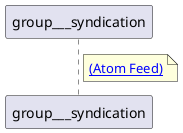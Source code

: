 @startuml
	note right of group___syndication : [[../computational/components/group___atom.html (Atom Feed)]]
@enduml
